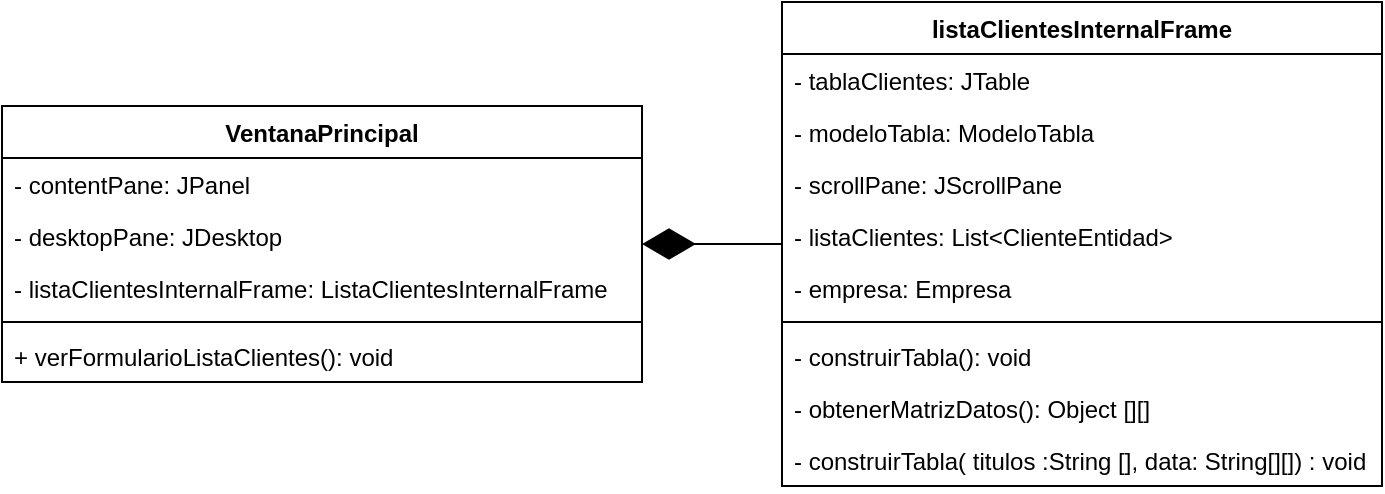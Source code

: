 <mxfile version="15.3.0" type="device"><diagram id="C5RBs43oDa-KdzZeNtuy" name="Page-1"><mxGraphModel dx="438" dy="268" grid="1" gridSize="10" guides="1" tooltips="1" connect="1" arrows="1" fold="1" page="1" pageScale="1" pageWidth="827" pageHeight="1169" math="0" shadow="0"><root><mxCell id="WIyWlLk6GJQsqaUBKTNV-0"/><mxCell id="WIyWlLk6GJQsqaUBKTNV-1" parent="WIyWlLk6GJQsqaUBKTNV-0"/><mxCell id="GySwQBZA0ww92adH-LKn-0" value="VentanaPrincipal" style="swimlane;fontStyle=1;align=center;verticalAlign=top;childLayout=stackLayout;horizontal=1;startSize=26;horizontalStack=0;resizeParent=1;resizeParentMax=0;resizeLast=0;collapsible=1;marginBottom=0;" parent="WIyWlLk6GJQsqaUBKTNV-1" vertex="1"><mxGeometry x="40" y="232" width="320" height="138" as="geometry"/></mxCell><mxCell id="GySwQBZA0ww92adH-LKn-1" value="- contentPane: JPanel" style="text;strokeColor=none;fillColor=none;align=left;verticalAlign=top;spacingLeft=4;spacingRight=4;overflow=hidden;rotatable=0;points=[[0,0.5],[1,0.5]];portConstraint=eastwest;" parent="GySwQBZA0ww92adH-LKn-0" vertex="1"><mxGeometry y="26" width="320" height="26" as="geometry"/></mxCell><mxCell id="GySwQBZA0ww92adH-LKn-4" value="- desktopPane: JDesktop" style="text;strokeColor=none;fillColor=none;align=left;verticalAlign=top;spacingLeft=4;spacingRight=4;overflow=hidden;rotatable=0;points=[[0,0.5],[1,0.5]];portConstraint=eastwest;" parent="GySwQBZA0ww92adH-LKn-0" vertex="1"><mxGeometry y="52" width="320" height="26" as="geometry"/></mxCell><mxCell id="GySwQBZA0ww92adH-LKn-5" value="- listaClientesInternalFrame: ListaClientesInternalFrame" style="text;strokeColor=none;fillColor=none;align=left;verticalAlign=top;spacingLeft=4;spacingRight=4;overflow=hidden;rotatable=0;points=[[0,0.5],[1,0.5]];portConstraint=eastwest;" parent="GySwQBZA0ww92adH-LKn-0" vertex="1"><mxGeometry y="78" width="320" height="26" as="geometry"/></mxCell><mxCell id="GySwQBZA0ww92adH-LKn-2" value="" style="line;strokeWidth=1;fillColor=none;align=left;verticalAlign=middle;spacingTop=-1;spacingLeft=3;spacingRight=3;rotatable=0;labelPosition=right;points=[];portConstraint=eastwest;" parent="GySwQBZA0ww92adH-LKn-0" vertex="1"><mxGeometry y="104" width="320" height="8" as="geometry"/></mxCell><mxCell id="GySwQBZA0ww92adH-LKn-3" value="+ verFormularioListaClientes(): void" style="text;strokeColor=none;fillColor=none;align=left;verticalAlign=top;spacingLeft=4;spacingRight=4;overflow=hidden;rotatable=0;points=[[0,0.5],[1,0.5]];portConstraint=eastwest;" parent="GySwQBZA0ww92adH-LKn-0" vertex="1"><mxGeometry y="112" width="320" height="26" as="geometry"/></mxCell><mxCell id="GySwQBZA0ww92adH-LKn-6" value="listaClientesInternalFrame" style="swimlane;fontStyle=1;align=center;verticalAlign=top;childLayout=stackLayout;horizontal=1;startSize=26;horizontalStack=0;resizeParent=1;resizeParentMax=0;resizeLast=0;collapsible=1;marginBottom=0;" parent="WIyWlLk6GJQsqaUBKTNV-1" vertex="1"><mxGeometry x="430" y="180" width="300" height="242" as="geometry"/></mxCell><mxCell id="GySwQBZA0ww92adH-LKn-9" value="- tablaClientes: JTable" style="text;strokeColor=none;fillColor=none;align=left;verticalAlign=top;spacingLeft=4;spacingRight=4;overflow=hidden;rotatable=0;points=[[0,0.5],[1,0.5]];portConstraint=eastwest;" parent="GySwQBZA0ww92adH-LKn-6" vertex="1"><mxGeometry y="26" width="300" height="26" as="geometry"/></mxCell><mxCell id="GySwQBZA0ww92adH-LKn-17" value="- modeloTabla: ModeloTabla" style="text;strokeColor=none;fillColor=none;align=left;verticalAlign=top;spacingLeft=4;spacingRight=4;overflow=hidden;rotatable=0;points=[[0,0.5],[1,0.5]];portConstraint=eastwest;" parent="GySwQBZA0ww92adH-LKn-6" vertex="1"><mxGeometry y="52" width="300" height="26" as="geometry"/></mxCell><mxCell id="GySwQBZA0ww92adH-LKn-18" value="- scrollPane: JScrollPane" style="text;strokeColor=none;fillColor=none;align=left;verticalAlign=top;spacingLeft=4;spacingRight=4;overflow=hidden;rotatable=0;points=[[0,0.5],[1,0.5]];portConstraint=eastwest;" parent="GySwQBZA0ww92adH-LKn-6" vertex="1"><mxGeometry y="78" width="300" height="26" as="geometry"/></mxCell><mxCell id="GySwQBZA0ww92adH-LKn-16" value="- listaClientes: List&lt;ClienteEntidad&gt;" style="text;strokeColor=none;fillColor=none;align=left;verticalAlign=top;spacingLeft=4;spacingRight=4;overflow=hidden;rotatable=0;points=[[0,0.5],[1,0.5]];portConstraint=eastwest;" parent="GySwQBZA0ww92adH-LKn-6" vertex="1"><mxGeometry y="104" width="300" height="26" as="geometry"/></mxCell><mxCell id="GySwQBZA0ww92adH-LKn-13" value="- empresa: Empresa" style="text;strokeColor=none;fillColor=none;align=left;verticalAlign=top;spacingLeft=4;spacingRight=4;overflow=hidden;rotatable=0;points=[[0,0.5],[1,0.5]];portConstraint=eastwest;" parent="GySwQBZA0ww92adH-LKn-6" vertex="1"><mxGeometry y="130" width="300" height="26" as="geometry"/></mxCell><mxCell id="GySwQBZA0ww92adH-LKn-10" value="" style="line;strokeWidth=1;fillColor=none;align=left;verticalAlign=middle;spacingTop=-1;spacingLeft=3;spacingRight=3;rotatable=0;labelPosition=right;points=[];portConstraint=eastwest;" parent="GySwQBZA0ww92adH-LKn-6" vertex="1"><mxGeometry y="156" width="300" height="8" as="geometry"/></mxCell><mxCell id="GySwQBZA0ww92adH-LKn-11" value="- construirTabla(): void" style="text;strokeColor=none;fillColor=none;align=left;verticalAlign=top;spacingLeft=4;spacingRight=4;overflow=hidden;rotatable=0;points=[[0,0.5],[1,0.5]];portConstraint=eastwest;" parent="GySwQBZA0ww92adH-LKn-6" vertex="1"><mxGeometry y="164" width="300" height="26" as="geometry"/></mxCell><mxCell id="GySwQBZA0ww92adH-LKn-12" value="- obtenerMatrizDatos(): Object [][]" style="text;strokeColor=none;fillColor=none;align=left;verticalAlign=top;spacingLeft=4;spacingRight=4;overflow=hidden;rotatable=0;points=[[0,0.5],[1,0.5]];portConstraint=eastwest;" parent="GySwQBZA0ww92adH-LKn-6" vertex="1"><mxGeometry y="190" width="300" height="26" as="geometry"/></mxCell><mxCell id="GySwQBZA0ww92adH-LKn-14" value="- construirTabla( titulos :String [], data: String[][]) : void" style="text;strokeColor=none;fillColor=none;align=left;verticalAlign=top;spacingLeft=4;spacingRight=4;overflow=hidden;rotatable=0;points=[[0,0.5],[1,0.5]];portConstraint=eastwest;" parent="GySwQBZA0ww92adH-LKn-6" vertex="1"><mxGeometry y="216" width="300" height="26" as="geometry"/></mxCell><mxCell id="GySwQBZA0ww92adH-LKn-15" value="" style="endArrow=diamondThin;endFill=1;endSize=24;html=1;" parent="WIyWlLk6GJQsqaUBKTNV-1" source="GySwQBZA0ww92adH-LKn-6" target="GySwQBZA0ww92adH-LKn-0" edge="1"><mxGeometry width="160" relative="1" as="geometry"><mxPoint x="300" y="270" as="sourcePoint"/><mxPoint x="460" y="270" as="targetPoint"/></mxGeometry></mxCell></root></mxGraphModel></diagram></mxfile>